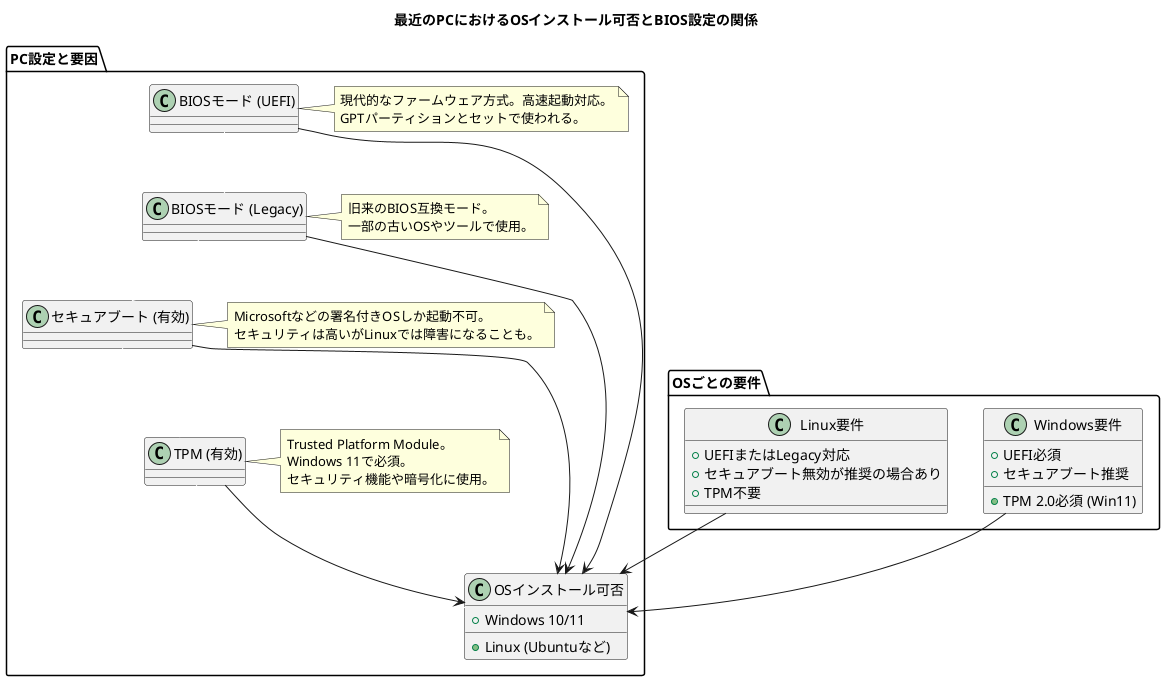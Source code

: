 @startuml
title 最近のPCにおけるOSインストール可否とBIOS設定の関係

top to bottom direction

package "PC設定と要因" {

    class "BIOSモード (UEFI)"
    note right of "BIOSモード (UEFI)"
      現代的なファームウェア方式。高速起動対応。
      GPTパーティションとセットで使われる。
    end note

    class "BIOSモード (Legacy)"
    note right of "BIOSモード (Legacy)"
      旧来のBIOS互換モード。
      一部の古いOSやツールで使用。
    end note

    class "セキュアブート (有効)"
    note right of "セキュアブート (有効)"
      Microsoftなどの署名付きOSしか起動不可。
      セキュリティは高いがLinuxでは障害になることも。
    end note

    class "TPM (有効)"
    note right of "TPM (有効)"
      Trusted Platform Module。
      Windows 11で必須。
      セキュリティ機能や暗号化に使用。
    end note

    class "OSインストール可否" {
        +Windows 10/11
        +Linux (Ubuntuなど)
    }

    ' 🔽 レイアウト強制用の透明リンク（白色）
    "BIOSモード (UEFI)" -down-> "BIOSモード (Legacy)" #white
    "BIOSモード (Legacy)" -down-> "セキュアブート (有効)" #white
    "セキュアブート (有効)" -down-> "TPM (有効)" #white
    "TPM (有効)" -down-> "OSインストール可否" #white

    "BIOSモード (UEFI)" --> "OSインストール可否"
    "BIOSモード (Legacy)" --> "OSインストール可否"
    "セキュアブート (有効)" --> "OSインストール可否"
    "TPM (有効)" --> "OSインストール可否"
}

package "OSごとの要件" {
    class "Windows要件" {
        +UEFI必須
        +セキュアブート推奨
        +TPM 2.0必須 (Win11)
    }

    class "Linux要件" {
        +UEFIまたはLegacy対応
        +セキュアブート無効が推奨の場合あり
        +TPM不要
    }

    "Windows要件" --> "OSインストール可否"
    "Linux要件" --> "OSインストール可否"
}

@enduml